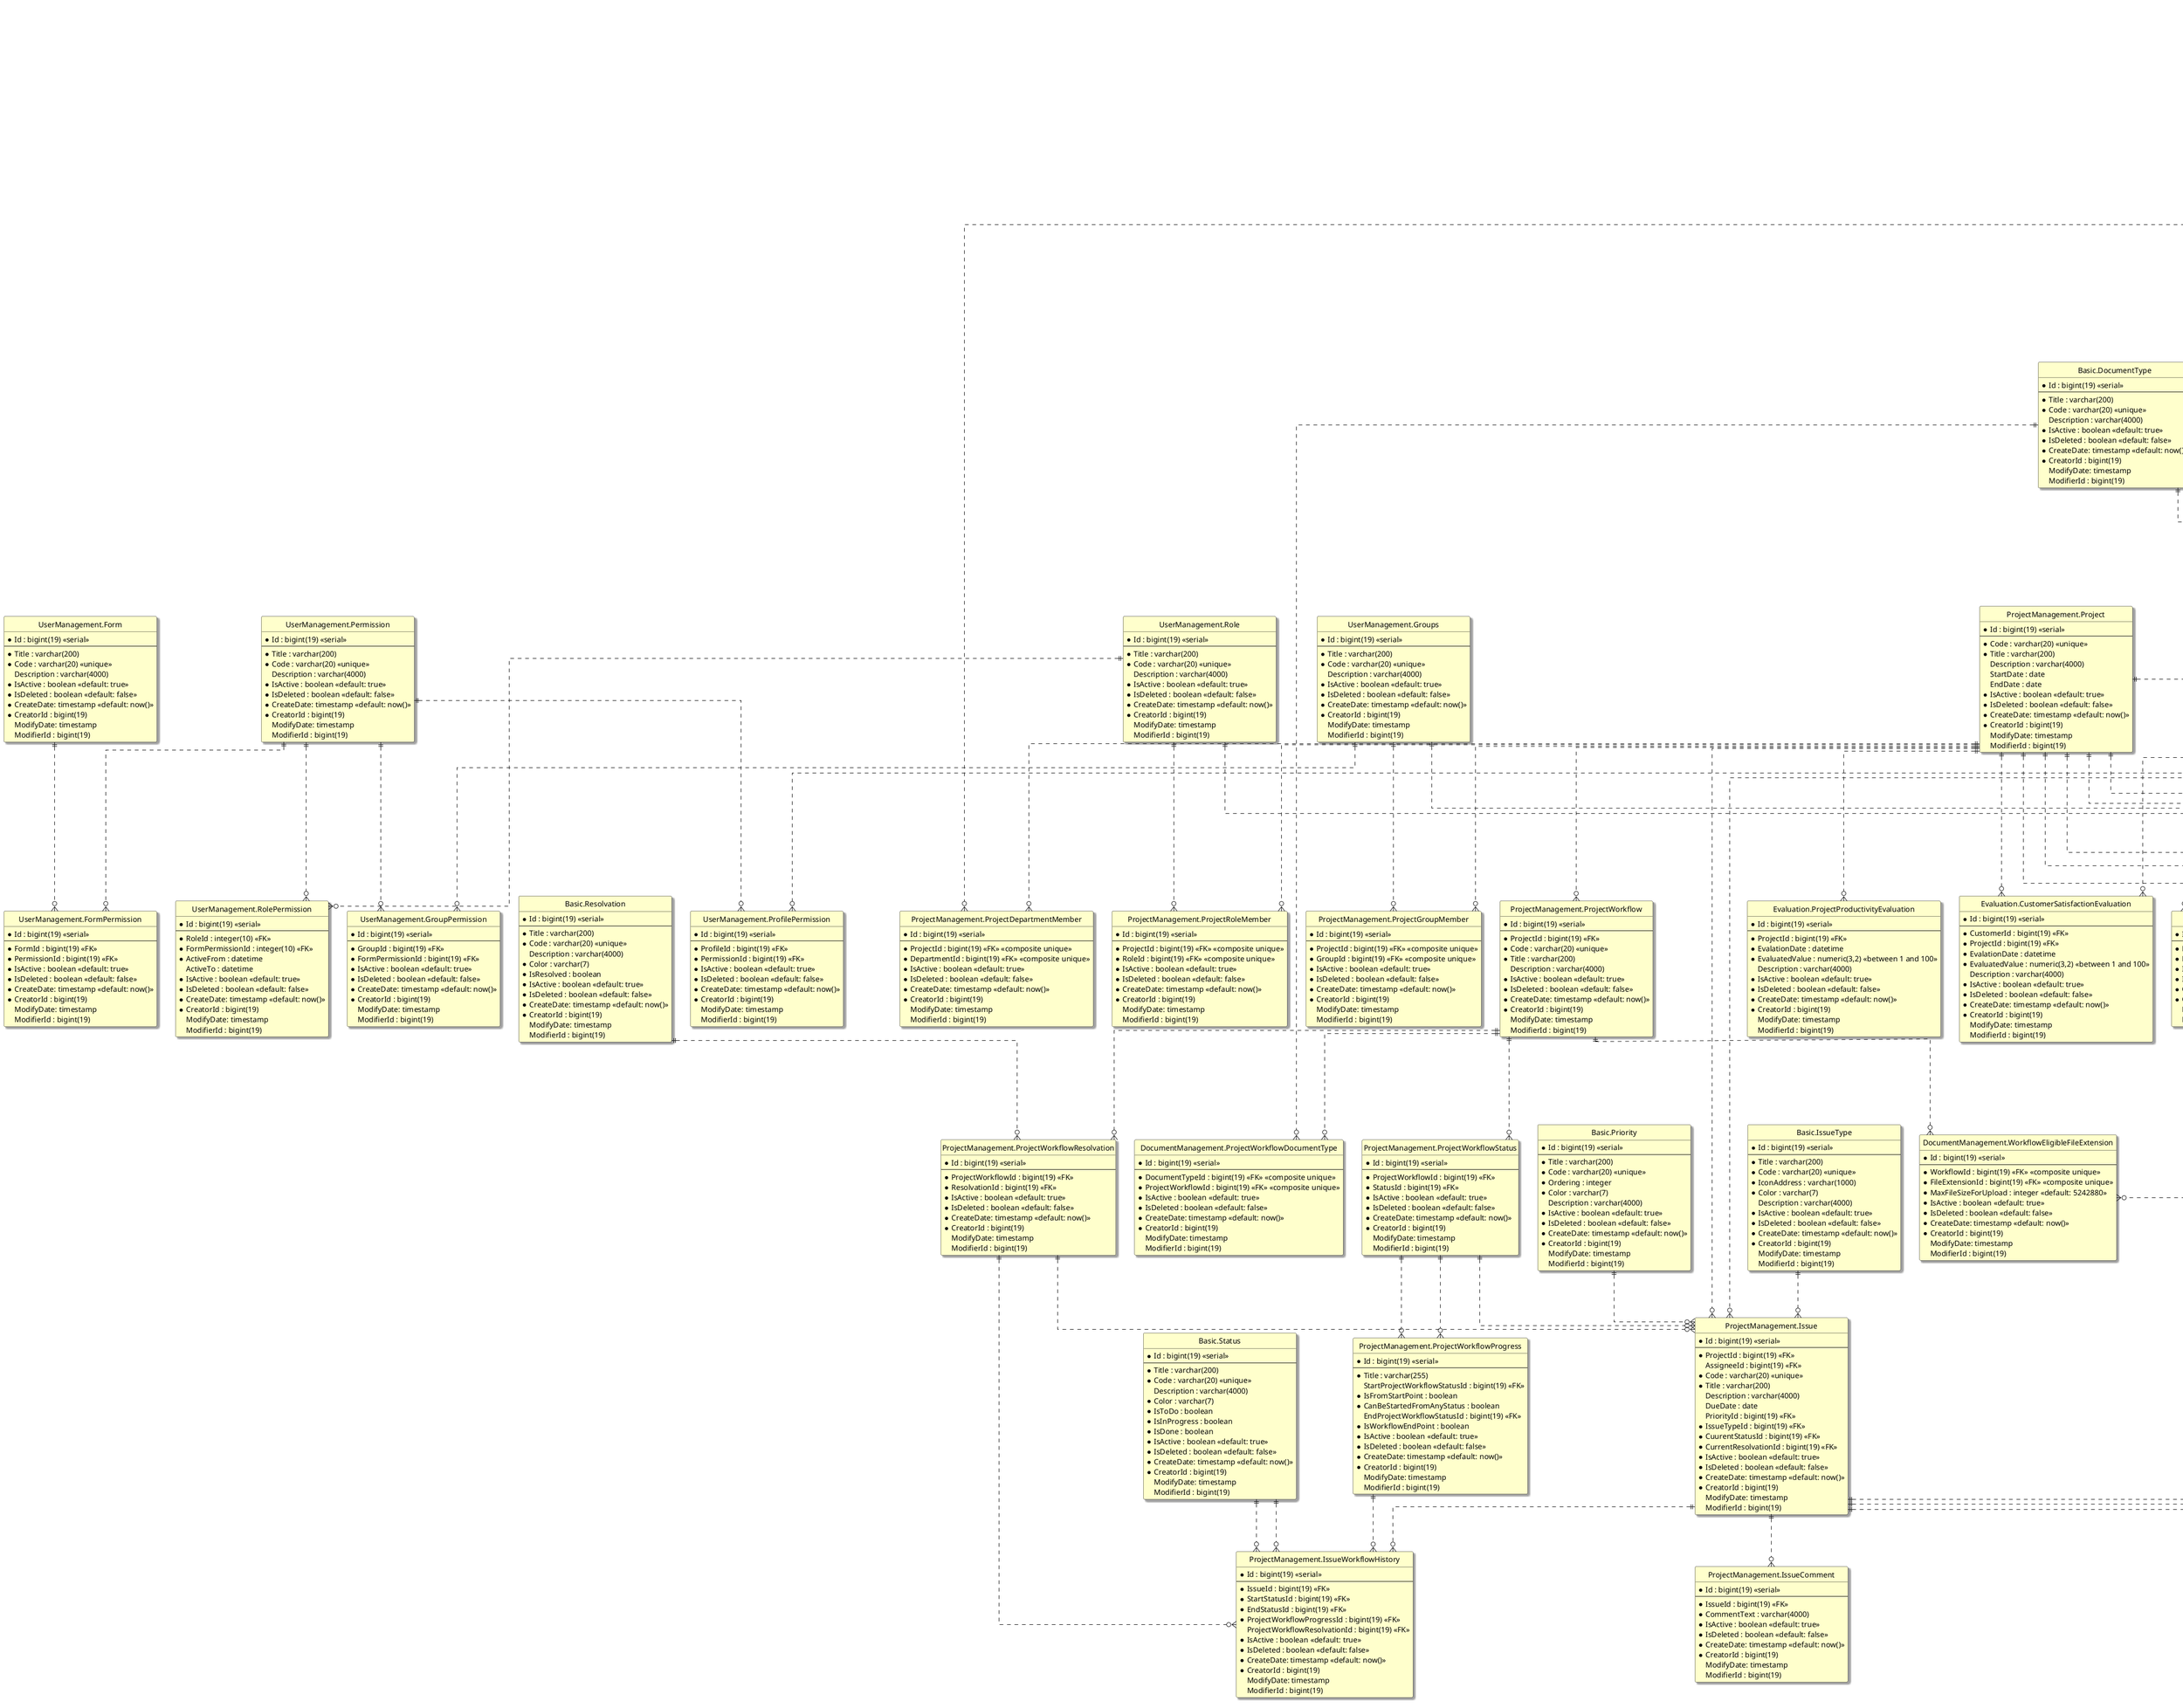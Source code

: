 @startuml
hide circle
skinparam classBackgroundColor #Business
skinparam linetype ortho
skinparam Shadowing True
skinparam TitleFontSize 72pt

title Horizon Research Project (HRP) \n Entity Relationship Diagram \n Version 25.6.5

entity "Basic.EducationLevel" as educationLevel {
  *Id : bigint(19) <<serial>>
  --
  *Title : varchar(200)
  *Code : varchar(20) <<unique>>
  Description : varchar(4000)
  *IsActive : boolean <<default: true>>
  *IsDeleted : boolean <<default: false>>
  *CreateDate: timestamp <<default: now()>>
  *CreatorId : bigint(19)
  ModifyDate: timestamp
  ModifierId : bigint(19)
}

entity "Basic.Priority" as priority {
  *Id : bigint(19) <<serial>>
  --
  *Title : varchar(200)
  *Code : varchar(20) <<unique>>
  *Ordering : integer
  *Color : varchar(7)
  Description : varchar(4000)
  *IsActive : boolean <<default: true>>
  *IsDeleted : boolean <<default: false>>
  *CreateDate: timestamp <<default: now()>>
  *CreatorId : bigint(19)
  ModifyDate: timestamp
  ModifierId : bigint(19)
}

entity "Basic.IssueType" as issueType {
  *Id : bigint(19) <<serial>>
  --
  *Title : varchar(200)
  *Code : varchar(20) <<unique>>
  *IconAddress : varchar(1000)
  *Color : varchar(7)
  Description : varchar(4000)
  *IsActive : boolean <<default: true>>
  *IsDeleted : boolean <<default: false>>
  *CreateDate: timestamp <<default: now()>>
  *CreatorId : bigint(19)
  ModifyDate: timestamp
  ModifierId : bigint(19)
}

entity "Basic.Status" as status {
  *Id : bigint(19) <<serial>>
  --
  *Title : varchar(200)
  *Code : varchar(20) <<unique>>
  Description : varchar(4000)
  *Color : varchar(7)
  *IsToDo : boolean
  *IsInProgress : boolean
  *IsDone : boolean
  *IsActive : boolean <<default: true>>
  *IsDeleted : boolean <<default: false>>
  *CreateDate: timestamp <<default: now()>>
  *CreatorId : bigint(19)
  ModifyDate: timestamp
  ModifierId : bigint(19)
}

entity "Basic.Resolvation" as resolvation {
  *Id : bigint(19) <<serial>>
  --
  *Title : varchar(200)
  *Code : varchar(20) <<unique>>
  Description : varchar(4000)
  *Color : varchar(7)
  *IsResolved : boolean
  *IsActive : boolean <<default: true>>
  *IsDeleted : boolean <<default: false>>
  *CreateDate: timestamp <<default: now()>>
  *CreatorId : bigint(19)
  ModifyDate: timestamp
  ModifierId : bigint(19)
}

entity "Basic.MeetingType" as meetingType {
  *Id : bigint(19) <<serial>>
  --
  *Title : varchar(200)
  *Code : varchar(20) <<unique>>
  Description : varchar(4000)
  *IsActive : boolean <<default: true>>
  *IsDeleted : boolean <<default: false>>
  *CreateDate: timestamp <<default: now()>>
  *CreatorId : bigint(19)
  ModifyDate: timestamp
  ModifierId : bigint(19)
}

entity "Basic.DocumentType" as documentType {
  *Id : bigint(19) <<serial>>
  --
  *Title : varchar(200)
  *Code : varchar(20) <<unique>>
  Description : varchar(4000)
  *IsActive : boolean <<default: true>>
  *IsDeleted : boolean <<default: false>>
  *CreateDate: timestamp <<default: now()>>
  *CreatorId : bigint(19)
  ModifyDate: timestamp
  ModifierId : bigint(19)
}

entity "Basic.FileExtension" as fileExtension {
  *Id : bigint(19) <<serial>>
  --
  *Title : varchar(200)
  *Code : varchar(20) <<unique>>
  Description : varchar(4000)
  *IsActive : boolean <<default: true>>
  *IsDeleted : boolean <<default: false>>
  *CreateDate: timestamp <<default: now()>>
  *CreatorId : bigint(19)
  ModifyDate: timestamp
  ModifierId : bigint(19)
}

entity "Basic.ContractType" as contractType {
  *Id : bigint(19) <<serial>>
  --
  *Title : varchar(200)
  *Code : varchar(20) <<unique>>
  Description : varchar(4000)
  *IsActive : boolean <<default: true>>
  *IsDeleted : boolean <<default: false>>
  *CreateDate: timestamp <<default: now()>>
  *CreatorId : bigint(19)
  ModifyDate: timestamp
  ModifierId : bigint(19)
}

entity "Basic.TimeUnit" as timeUnit {
  *Id : bigint(19) <<serial>>
  --
  *Title : varchar(200)
  *Code : varchar(20) <<unique>>
  BasedOnMillisecond : bigint(19)
  Description : varchar(4000)
  *IsActive : boolean <<default: true>>
  *IsDeleted : boolean <<default: false>>
  *CreateDate: timestamp <<default: now()>>
  *CreatorId : bigint(19)
  ModifyDate: timestamp
  ModifierId : bigint(19)
}

entity "Basic.Currency" as currency {
  *Id : bigint(19) <<serial>>
  --
  *Title : varchar(200)
  *Code : varchar(20) <<unique>>
  *Symbol : varchar(20) <<unique>>
  Description : varchar(4000)
  *IsActive : boolean <<default: true>>
  *IsDeleted : boolean <<default: false>>
  *CreateDate: timestamp <<default: now()>>
  *CreatorId : bigint(19)
  ModifyDate: timestamp
  ModifierId : bigint(19)
}

entity "UserManagement.Role" as role {
  *Id : bigint(19) <<serial>>
  --
  *Title : varchar(200)
  *Code : varchar(20) <<unique>>
  Description : varchar(4000)
  *IsActive : boolean <<default: true>>
  *IsDeleted : boolean <<default: false>>
  *CreateDate: timestamp <<default: now()>>
  *CreatorId : bigint(19)
  ModifyDate: timestamp
  ModifierId : bigint(19)
}

entity "UserManagement.Groups" as groups {
  *Id : bigint(19) <<serial>>
  --
  *Title : varchar(200)
  *Code : varchar(20) <<unique>>
  Description : varchar(4000)
  *IsActive : boolean <<default: true>>
  *IsDeleted : boolean <<default: false>>
  *CreateDate: timestamp <<default: now()>>
  *CreatorId : bigint(19)
  ModifyDate: timestamp
  ModifierId : bigint(19)
}

entity "UserManagement.Permission" as permission {
  *Id : bigint(19) <<serial>>
  --
  *Title : varchar(200)
  *Code : varchar(20) <<unique>>
  Description : varchar(4000)
  *IsActive : boolean <<default: true>>
  *IsDeleted : boolean <<default: false>>
  *CreateDate: timestamp <<default: now()>>
  *CreatorId : bigint(19)
  ModifyDate: timestamp
  ModifierId : bigint(19)
}

entity "UserManagement.Form" as form {
  *Id : bigint(19) <<serial>>
  --
  *Title : varchar(200)
  *Code : varchar(20) <<unique>>
  Description : varchar(4000)
  *IsActive : boolean <<default: true>>
  *IsDeleted : boolean <<default: false>>
  *CreateDate: timestamp <<default: now()>>
  *CreatorId : bigint(19)
  ModifyDate: timestamp
  ModifierId : bigint(19)
}

entity "UserManagement.FormPermission" as formPermission {
  *Id : bigint(19) <<serial>>
  --
  *FormId : bigint(19) <<FK>>
  *PermissionId : bigint(19) <<FK>>
  *IsActive : boolean <<default: true>>
  *IsDeleted : boolean <<default: false>>
  *CreateDate: timestamp <<default: now()>>
  *CreatorId : bigint(19)
  ModifyDate: timestamp
  ModifierId : bigint(19)
}

entity "UserManagement.RolePermission" as rolePermission {
  *Id : bigint(19) <<serial>>
  --
  *RoleId : integer(10) <<FK>>
  *FormPermissionId : integer(10) <<FK>>
  *ActiveFrom : datetime
  ActiveTo : datetime
  *IsActive : boolean <<default: true>>
  *IsDeleted : boolean <<default: false>>
  *CreateDate: timestamp <<default: now()>>
  *CreatorId : bigint(19)
  ModifyDate: timestamp
  ModifierId : bigint(19)
}

entity "UserManagement.GroupPermission" as groupPermission {
  *Id : bigint(19) <<serial>>
  --
  *GroupId : bigint(19) <<FK>>
  *FormPermissionId : bigint(19) <<FK>>
  *IsActive : boolean <<default: true>>
  *IsDeleted : boolean <<default: false>>
  *CreateDate: timestamp <<default: now()>>
  *CreatorId : bigint(19)
  ModifyDate: timestamp
  ModifierId : bigint(19)
}

entity "UserManagement.ProfilePermission" as profilePermission {
  *Id : bigint(19) <<serial>>
  --
  *ProfileId : bigint(19) <<FK>>
  *PermissionId : bigint(19) <<FK>>
  *IsActive : boolean <<default: true>>
  *IsDeleted : boolean <<default: false>>
  *CreateDate: timestamp <<default: now()>>
  *CreatorId : bigint(19)
  ModifyDate: timestamp
  ModifierId : bigint(19)
}

entity "UserManagement.Profile" as profile {
  *Id : bigint(19) <<serial>>
  --
  *FirstName : varchar(200)
  *LastName : varchar(200)
  *Gender : enum <<male, female>>
  *StaffNumber : varchar(20) <<unique>>
  *ActiveFrom : timestamp
  ActiveTo : timestamp
  PositionId : bigint(19) <<FK>>
  Avatar : text
  Birthday : date
  PhoneNumber : varchar(20)
  MobileNumber : varchar(20)
  EmailAddress : varchar(200)
  Address : varchar(1000)
  PostalCode : varchar(20)
  LastLogInDate : timestamp
  LogInCount : integer(10) <<default: 0>>
  WrongLogInCount : integer(10) <<default: 0>>
  *Username : varchar(200) <<unique>>
  *Pass : varchar(255)
  PassSalt : varchar(50)
  *IsActive : boolean <<default: true>>
  *IsDeleted : boolean <<default: false>>
  *CreateDate: timestamp <<default: now()>>
  *CreatorId : bigint(19)
  ModifyDate: timestamp
  ModifierId : bigint(19)
}

entity "UserManagement.ProfileRole" as profileRole {
  *Id : bigint(19) <<serial>>
  --
  *ProfileId : bigint(19) <<FK>>
  *RoleId : bigint(19) <<FK>>
  *IsActive : boolean <<default: true>>
  *IsDeleted : boolean <<default: false>>
  *CreateDate: timestamp <<default: now()>>
  *CreatorId : bigint(19)
  ModifyDate: timestamp
  ModifierId : bigint(19)
}

entity "UserManagement.ProfileGroup" as profileGroup {
  *Id : bigint(19) <<serial>>
  --
  *ProfileId : bigint(19) <<FK>>
  *GroupId : bigint(19) <<FK>>
  *IsActive : boolean <<default: true>>
  *IsDeleted : boolean <<default: false>>
  *CreateDate: timestamp <<default: now()>>
  *CreatorId : bigint(19)
  ModifyDate: timestamp
  ModifierId : bigint(19)
}

entity "HumanResource.Department" as department {
  *Id : integer(10) <<serial>>
  --
  *Title : varchar(50)
  *Code : varchar(20) <<unique>>
  ParentId : integer(20) <<FK>>
  Description : varchar(4000)
  *IsActive : boolean <<default: true>>
  *IsDeleted : boolean <<default: false>>
  *CreateDate: timestamp <<default: now()>>
  *CreatorId : bigint(19)
  ModifyDate: timestamp
  ModifierId : bigint(19)
}

entity "HumanResource.Position" as position {
  *Id : integer(10) <<serial>>
  --
  *Title : varchar(50)
  *Code : varchar(20) <<unique>>
  *DepartmentId : bigint(19) <<FK>>
  ParentId : bigint(19) <<FK>>
  Description : varchar(4000)
  *IsActive : boolean <<default: true>>
  *IsDeleted : boolean <<default: false>>
  *CreateDate: timestamp <<default: now()>>
  *CreatorId : bigint(19)
  ModifyDate: timestamp
  ModifierId : bigint(19)
}

entity "HumanResource.ProfileEducation" as profileEducation {
  *Id : bigint(19) <<serial>>
  --
  *ProfileId : bigint(19) <<FK>>
  *EducatioLevelId : bigint(19) <<FK>>
  DocumentId : bigint(19) <<FK>>
  *Title : varchar(255)
  CollegeName : varchar(255)
  StartDate : date
  EndDate : date
  Description : varchar(4000)
  *IsActive : boolean <<default: true>>
  *IsDeleted : boolean <<default: false>>
  *CreateDate: timestamp <<default: now()>>
  *CreatorId : bigint(19)
  ModifyDate: timestamp
  ModifierId : bigint(19)
}

entity "HumanResource.ProfileJobExperience" as profileJobExperience {
  *Id : bigint(19) <<serial>>
  --
  *ProfileId : bigint(19) <<FK>>
  *JobTitle : varchar(200)
  *CompanyName : varchar(200)
  StartDate : date
  EndDate : date
  Description : varchar(4000)
  *IsActive : boolean <<default: true>>
  *IsDeleted : boolean <<default: false>>
  *CreateDate: timestamp <<default: now()>>
  *CreatorId : bigint(19)
  ModifyDate: timestamp
  ModifierId : bigint(19)
}

entity "HumanResource.ProfileCertificate" as profileCertificate {
  *Id : bigint(19) <<serial>>
  --
  *ProfileId : bigint(19) <<FK>>
  *Title : varchar(200)
  *InstituteName : varchar(200)
  StartDate : date
  EndDate : date
  HasCertificate : boolean
  Description : varchar(4000)
  *IsActive : boolean <<default: true>>
  *IsDeleted : boolean <<default: false>>
  *CreateDate: timestamp <<default: now()>>
  *CreatorId : bigint(19)
  ModifyDate: timestamp
  ModifierId : bigint(19)
}

entity "HumanResource.WorkingTimeTable" as workingTimeTable { 
  *Id : bigint(19) <<serial>>
  --
  *WorkingDay : enum <<Monday, Tuesday, Wednesday, Thursday, Friday, Saturday, Sunday>>
  *StartTime : time
  *EndTime : time
  FloatingStartTime : time
  Description : varchar(4000)
  *IsActive : boolean <<default: true>>
  *IsDeleted : boolean <<default: false>>
  *CreateDate: timestamp <<default: now()>>
  *CreatorId : bigint(19)
  ModifyDate: timestamp
  ModifierId : bigint(19)
}

entity "HumanResource.Holidaies" as holidaies {
  *Id : bigint(19) <<serial>>
  --
  HolidayDate : date <<unique>> 
  Description : varchar(4000)
  *IsActive : boolean <<default: true>>
  *IsDeleted : boolean <<default: false>>
  *CreateDate: timestamp <<default: now()>>
  *CreatorId : bigint(19)
  ModifyDate: timestamp
  ModifierId : bigint(19)
}

entity "HumanResource.Attendance" as attendance {
  *Id : bigint(19) <<serial>>
  --
  *ProfileId : bigint(19) <<FK>>
  *WorkingDate : date
  *EnteranceType : enum <<enter, exit>>
  *EnternaceTime : time
  *IsActive : boolean <<default: true>>
  *IsDeleted : boolean <<default: false>>
  *CreateDate: timestamp <<default: now()>>
  *CreatorId : bigint(19)
  ModifyDate: timestamp
  ModifierId : bigint(19)
}

entity "HumanResource.Leave" as leave {
  *Id : bigint(19) <<serial>>
  --
  *ProfileId : bigint(19) <<FK>>
  LeaveType : enum <<fulltime, parttime>>
  *LeavingStartDate : date
  LeavingEndDate : date
  *LeavingStartTime : time
  *LeavingEndTime : time
  Description : varchar(4000)
  *IsActive : boolean <<default: true>>
  *IsDeleted : boolean <<default: false>>
  *CreateDate: timestamp <<default: now()>>
  *CreatorId : bigint(19)
  ModifyDate: timestamp
  ModifierId : bigint(19)
}

entity "HumanResource.WorkMission" as workMission {
  *Id : bigint(19) <<serial>>
  --
  *ProfileId : bigint(19) <<FK>>
  *MissionStartDate : date
  MissionEndDate : date
  *MissionStartTime : time
  *MissionEndTime : time
  MissionLocation : varchar(255)
  Description : varchar(4000)
  *IsActive : boolean <<default: true>>
  *IsDeleted : boolean <<default: false>>
  *CreateDate: timestamp <<default: now()>>
  *CreatorId : bigint(19)
  ModifyDate: timestamp
  ModifierId : bigint(19)
}

entity "DocumentManagement.Document" as document {
  *Id : bigint(19) <<serial>>
  --
  *TableName : varchar(255)
  *TableId : bigint(19)
  *DocumentTypeId : bigint(19) <<FK>>
  *FileExtensionId : bigint(19) <<FK>>
  *FileAddress: varchar(4000)
  *IsActive : boolean <<default: true>>
  *IsDeleted : boolean <<default: false>>
  *CreateDate: timestamp <<default: now()>>
  *CreatorId : bigint(19)
  ModifyDate: timestamp
  ModifierId : bigint(19)
}

entity "DocumentManagement.ProjectWorkflowDocumentType" as projectWorkflowDocumentType {
  *Id : bigint(19) <<serial>>
  --
  *DocumentTypeId : bigint(19) <<FK>> <<composite unique>>
  *ProjectWorkflowId : bigint(19) <<FK>> <<composite unique>>
  *IsActive : boolean <<default: true>>
  *IsDeleted : boolean <<default: false>>
  *CreateDate: timestamp <<default: now()>>
  *CreatorId : bigint(19)
  ModifyDate: timestamp
  ModifierId : bigint(19)
}

entity "ProjectManagement.Project" as project {
  *Id : bigint(19) <<serial>>
  --
  *Code : varchar(20) <<unique>>
  *Title : varchar(200)
  Description : varchar(4000)
  StartDate : date
  EndDate : date
  *IsActive : boolean <<default: true>>
  *IsDeleted : boolean <<default: false>>
  *CreateDate: timestamp <<default: now()>>
  *CreatorId : bigint(19)
  ModifyDate: timestamp
  ModifierId : bigint(19)
}

entity "ProjectManagement.ProjectProfileMember" as projectProfileMember {
  *Id : bigint(19) <<serial>>
  --
  *ProjectId : bigint(19) <<FK>> <<composite unique>>
  *ProfileId : bigint(19) <<FK>> <<composite unique>>
  *IsProjectManager : boolean
  *IsActive : boolean <<default: true>>
  *IsDeleted : boolean <<default: false>>
  *CreateDate: timestamp <<default: now()>>
  *CreatorId : bigint(19)
  ModifyDate: timestamp
  ModifierId : bigint(19)
}

entity "ProjectManagement.ProjectGroupMember" as projectGroupMember {
  *Id : bigint(19) <<serial>>
  --
  *ProjectId : bigint(19) <<FK>> <<composite unique>>
  *GroupId : bigint(19) <<FK>> <<composite unique>>
  *IsActive : boolean <<default: true>>
  *IsDeleted : boolean <<default: false>>
  *CreateDate: timestamp <<default: now()>>
  *CreatorId : bigint(19)
  ModifyDate: timestamp
  ModifierId : bigint(19)
}

entity "ProjectManagement.ProjectRoleMember" as projectRoleMember {
  *Id : bigint(19) <<serial>>
  --
  *ProjectId : bigint(19) <<FK>> <<composite unique>>
  *RoleId : bigint(19) <<FK>> <<composite unique>>
  *IsActive : boolean <<default: true>>
  *IsDeleted : boolean <<default: false>>
  *CreateDate: timestamp <<default: now()>>
  *CreatorId : bigint(19)
  ModifyDate: timestamp
  ModifierId : bigint(19)
}

entity "ProjectManagement.ProjectDepartmentMember" as projectDepartmentMember {
  *Id : bigint(19) <<serial>>
  --
  *ProjectId : bigint(19) <<FK>> <<composite unique>>
  *DepartmentId : bigint(19) <<FK>> <<composite unique>>
  *IsActive : boolean <<default: true>>
  *IsDeleted : boolean <<default: false>>
  *CreateDate: timestamp <<default: now()>>
  *CreatorId : bigint(19)
  ModifyDate: timestamp
  ModifierId : bigint(19)
}

entity "ProjectManagement.ProjectWorkflow" as projectWorkflow {
  *Id : bigint(19) <<serial>>
  --
  *ProjectId : bigint(19) <<FK>>
  *Code : varchar(20) <<unique>>
  *Title : varchar(200)
  Description : varchar(4000)
  *IsActive : boolean <<default: true>>
  *IsDeleted : boolean <<default: false>>
  *CreateDate: timestamp <<default: now()>>
  *CreatorId : bigint(19)
  ModifyDate: timestamp
  ModifierId : bigint(19)
}

entity "ProjectManagement.ProjectWorkflowStatus" as projectWorkflowStatus {
  *Id : bigint(19) <<serial>>
  --
  *ProjectWorkflowId : bigint(19) <<FK>>
  *StatusId : bigint(19) <<FK>>
  *IsActive : boolean <<default: true>>
  *IsDeleted : boolean <<default: false>>
  *CreateDate: timestamp <<default: now()>>
  *CreatorId : bigint(19)
  ModifyDate: timestamp
  ModifierId : bigint(19)
}

entity "ProjectManagement.ProjectWorkflowResolvation" as projectWorkflowResolvation {
  *Id : bigint(19) <<serial>>
  --
  *ProjectWorkflowId : bigint(19) <<FK>>
  *ResolvationId : bigint(19) <<FK>>
  *IsActive : boolean <<default: true>>
  *IsDeleted : boolean <<default: false>>
  *CreateDate: timestamp <<default: now()>>
  *CreatorId : bigint(19)
  ModifyDate: timestamp
  ModifierId : bigint(19)
}

entity "ProjectManagement.ProjectWorkflowProgress" as projectWorkflowProgress {
  *Id : bigint(19) <<serial>>
  --
  *Title : varchar(255)
  StartProjectWorkflowStatusId : bigint(19) <<FK>>
  *IsFromStartPoint : boolean
  *CanBeStartedFromAnyStatus : boolean
  EndProjectWorkflowStatusId : bigint(19) <<FK>>
  *IsWorkflowEndPoint : boolean
  *IsActive : boolean <<default: true>>
  *IsDeleted : boolean <<default: false>>
  *CreateDate: timestamp <<default: now()>>
  *CreatorId : bigint(19)
  ModifyDate: timestamp
  ModifierId : bigint(19)
}

entity "ProjectManagement.Issue" as issue {
  *Id : bigint(19) <<serial>>
  --
  *ProjectId : bigint(19) <<FK>>
  AssigneeId : bigint(19) <<FK>>
  *Code : varchar(20) <<unique>>
  *Title : varchar(200)
  Description : varchar(4000)
  DueDate : date
  PriorityId : bigint(19) <<FK>>
  *IssueTypeId : bigint(19) <<FK>>
  *CuurentStatusId : bigint(19) <<FK>>
  *CurrentResolvationId : bigint(19) <<FK>>
  *IsActive : boolean <<default: true>>
  *IsDeleted : boolean <<default: false>>
  *CreateDate: timestamp <<default: now()>>
  *CreatorId : bigint(19)
  ModifyDate: timestamp
  ModifierId : bigint(19)
}

entity "ProjectManagement.IssueComment" as issueComment {
  *Id : bigint(19) <<serial>>
  --
  *IssueId : bigint(19) <<FK>>
  *CommentText : varchar(4000)
  *IsActive : boolean <<default: true>>
  *IsDeleted : boolean <<default: false>>
  *CreateDate: timestamp <<default: now()>>
  *CreatorId : bigint(19)
  ModifyDate: timestamp
  ModifierId : bigint(19)
}

entity "ProjectManagement.IssueAttachment" as issueAttachment {
  *Id : bigint(19) <<serial>>
  --
  *IssueId : bigint(19) <<FK>> <<composite unique>>
  *DocumentId : bigint(19) <<FK>> <<composite unique>>
  *IsActive : boolean <<default: true>>
  *IsDeleted : boolean <<default: false>>
  *CreateDate: timestamp <<default: now()>>
  *CreatorId : bigint(19)
  ModifyDate: timestamp
  ModifierId : bigint(19)
}

entity "ProjectManagement.ProjectRelease" as release {
  *Id : bigint(19) <<serial>>
  --
  *ProjectId : bigint(19) <<FK>>
  *VersionNumber : varchar(20) <<unique>>
  ReleaseDate : date
  Description : varchar(4000)
  *IsActive : boolean <<default: true>>
  *IsDeleted : boolean <<default: false>>
  *CreateDate: timestamp <<default: now()>>
  *CreatorId : bigint(19)
  ModifyDate: timestamp
  ModifierId : bigint(19)
}

entity "ProjectManagement.ProjectReleaseIssue" as releaseIssue {
  *Id : bigint(19) <<serial>>
  --
  *ProjectReleaseId : bigint(19) <<FK>> <<composite unique>>
  *IssueId : bigint(19) <<FK>> <<composite unique>>
  IsFinalized : boolean
  *IsActive : boolean <<default: true>>
  *IsDeleted : boolean <<default: false>>
  *CreateDate: timestamp <<default: now()>>
  *CreatorId : bigint(19)
  ModifyDate: timestamp
  ModifierId : bigint(19)
}

entity "ProjectManagement.WorkLog" as workLog {
  *Id : bigint(19) <<serial>>
  --
  *IssueId : bigint(19) <<FK>>
  *LogDate : date
  *StartWorkTime : time
  *WorkingDuration : float 
  *TimeUnitId : bigint(19) <<FK>>
  Description : varchar(4000)
  *IsActive : boolean <<default: true>>
  *IsDeleted : boolean <<default: false>>
  *CreateDate: timestamp <<default: now()>>
  *CreatorId : bigint(19)
  ModifyDate: timestamp
  ModifierId : bigint(19)
}

entity "DocumentManagement.WorkflowEligibleFileExtension" as workflowEligibleFileExtension {
  *Id : bigint(19) <<serial>>
  --
  *WorkflowId : bigint(19) <<FK>> <<composite unique>>
  *FileExtensionId : bigint(19) <<FK>> <<composite unique>>
  *MaxFileSizeForUpload : integer <<default: 5242880>>
  *IsActive : boolean <<default: true>>
  *IsDeleted : boolean <<default: false>>
  *CreateDate: timestamp <<default: now()>>
  *CreatorId : bigint(19)
  ModifyDate: timestamp
  ModifierId : bigint(19)
}

entity "ProjectManagement.IssueWorkflowHistory" as issueWorkflowHistory {
  *Id : bigint(19) <<serial>>
  --
  *IssueId : bigint(19) <<FK>>
  *StartStatusId : bigint(19) <<FK>>
  *EndStatusId : bigint(19) <<FK>>
  *ProjectWorkflowProgressId : bigint(19) <<FK>>
  ProjectWorkflowResolvationId : bigint(19) <<FK>>
  *IsActive : boolean <<default: true>>
  *IsDeleted : boolean <<default: false>>
  *CreateDate: timestamp <<default: now()>>
  *CreatorId : bigint(19)
  ModifyDate: timestamp
  ModifierId : bigint(19)
}

entity "ProjectManagement.ProjectMeeting" as projectMeeting {
  *Id : bigint(19) <<serial>>
  --
  *ProjectId : bigint(19) <<FK>>
  *MeetingTypeId : bigint(19) <<FK>>
  *MeetingDate : date
  *Title : varchar(255)
  *Location : varchar(255)
  MinutesDocumentId : bigint(19) <<FK>>
  Description : varchar(4000)
  ScheduleStartTime : time
  ScheduleEndTime : time
  ActualStartTime : time
  ActualEndTime : time
  *IsCanncelled : boolean <<default: false>>
  *IsActive : boolean <<default: true>>
  *IsDeleted : boolean <<default: false>>
  *CreateDate: timestamp <<default: now()>>
  *CreatorId : bigint(19)
  ModifyDate: timestamp
  ModifierId : bigint(19)
}

entity "ProjectManagement.MeetingInvitees" as meetingInvitees {
  *Id : bigint(19) <<serial>>
  --
  *ProjectMeetingId : bigint(19) <<FK>>
  *IsFromInsideCompnay : boolean
  ProfileId : bigint(19) <<FK>>
  InviteeFullName : varchar(255)
	InviteeCompanyName : varchar(255)
  IsAttanded : boolean
  *IsActive : boolean <<default: true>>
  *IsDeleted : boolean <<default: false>>
  *CreateDate: timestamp <<default: now()>>
  *CreatorId : bigint(19)
  ModifyDate: timestamp
  ModifierId : bigint(19)
}

entity "ProjectManagement.MeetingMinutes" as meetingMinutes {
  *Id : bigint(19) <<serial>>
  --
  *ProjectMeetingId : bigint(19) <<FK>>
  *Resolution : varchar(4000)
  ResponsibleDepartmentId : bigint(19) <<FK>>
  IssueId : bigint(19) <<FK>>
  DueDate : datetime
  *IsActive : boolean <<default: true>>
  *IsDeleted : boolean <<default: false>>
  *CreateDate: timestamp <<default: now()>>
  *CreatorId : bigint(19)
  ModifyDate: timestamp
  ModifierId : bigint(19)
}

entity "Finance.StaffContract" as staffContract {
  *Id : bigint(19) <<serial>>
  --
  *ProfileId : bigint(19) <<FK>>
  *ContractTypeId : bigint(19) <<FK>>
  *StartDate : date
  *EndDate : date
  *Title : varchar(200)
  Description : varchar(4000)
  AutoRenewal : boolean
  *IsActive : boolean <<default: true>>
  *IsDeleted : boolean <<default: false>>
  *CreateDate: timestamp <<default: now()>>
  *CreatorId : bigint(19)
  ModifyDate: timestamp
  ModifierId : bigint(19)
}

entity "Finance.ContractSalaryItem" as contractSalaryItem {
  *Id : bigint(19) <<serial>>
  --
  *StaffContractId : bigint(19) <<FK>>
  *Title : varchar(200)
  *Amount : numeric(22,2)
  *CurrencyId : bigint(19) <<FK>>
  Description : varchar(4000)
  *CalculationTimeUnitId : bigint(19) <<FK>>
  *IsActive : boolean <<default: true>>
  *IsDeleted : boolean <<default: false>>
  *CreateDate: timestamp <<default: now()>>
  *CreatorId : bigint(19)
  ModifyDate: timestamp
  ModifierId : bigint(19)
}

entity "Finance.ContractDeductionItem" as contractDeductionItem {
  *Id : bigint(19) <<serial>>
  --
  *StaffContractId : bigint(19) <<FK>>
  *Title : varchar(200)
  *CalculationType : enum <<percentage, fixedAmount>>
  DeductionPercentage : numeric(3,2) <<from 0 until 100>>
  FixedAmount : numeric(22,2)
  FixedAmountCurrencyId : bigint(19) <<FK>>
  Description : varchar(4000)
  *CalculationTimeUnitId : bigint(19) <<FK>>
  *IsActive : boolean <<default: true>>
  *IsDeleted : boolean <<default: false>>
  *CreateDate: timestamp <<default: now()>>
  *CreatorId : bigint(19)
  ModifyDate: timestamp
  ModifierId : bigint(19)
}

entity "Finance.Supplier" as supplier {
  *Id : bigint(19) <<serial>>
  --
  *Title : varchar(255)
  Description : varchar(4000)
  Address : varchar(4000)
  PhoneNumber : varchar(20)
  MobileNumber : varchar(20)
  Email : varchar(100)
  PostalCode : varchar(20)
  *IsActive : boolean <<default: true>>
  *IsDeleted : boolean <<default: false>>
  *CreateDate: timestamp <<default: now()>>
  *CreatorId : bigint(19)
  ModifyDate: timestamp
  ModifierId : bigint(19)
}

entity "Finance.CostReceipt" as costReceipt {
  *Id : bigint(19) <<serial>>
  --
  *SupplierId : bigint(19) <<FK>>
  *DocumentId : bigint(19) <<FK>>
  *ReceiptDate : date
  *TotalAmount : numeric(22,2)
  *CurrencyId : bigint(19) <<FK>>
  Description : varchar(4000)
  *IsActive : boolean <<default: true>>
  *IsDeleted : boolean <<default: false>>
  *CreateDate: timestamp <<default: now()>>
  *CreatorId : bigint(19)
  ModifyDate: timestamp
  ModifierId : bigint(19)
}

entity "Finance.CostReceiptItem" as costReceiptItem {
  *Id : bigint(19) <<serial>>
  --
  *CostReceiptId : bigint(19) <<FK>>
  *ItemTitle : varchar(255)
  *UnitAmount : numeric(22,2)
  *CurrencyId : bigint(19) <<FK>>
  *Quantity : float
  Description : varchar(4000)
  *IsActive : boolean <<default: true>>
  *IsDeleted : boolean <<default: false>>
  *CreateDate: timestamp <<default: now()>>
  *CreatorId : bigint(19)
  ModifyDate: timestamp
  ModifierId : bigint(19)
}

entity "Finance.ProjectDirectCostItem" as projectDirectCostItem {
  *Id : bigint(19) <<serial>>
  --
  *ProjectId : bigint(19) <<FK>>
  *CostReceiptItemId : bigint(19) <<FK>>
  Description : varchar(4000)
  *IsActive : boolean <<default: true>>
  *IsDeleted : boolean <<default: false>>
  *CreateDate: timestamp <<default: now()>>
  *CreatorId : bigint(19)
  ModifyDate: timestamp
  ModifierId : bigint(19)
}

entity "Finance.CostPaymentReceipt" as costPaymentReceipt {
  *Id : bigint(19) <<serial>>
  --
  *CostReceiptId : bigint(19) <<FK>>
  *DocumentId : bigint(19) <<FK>>
  *Amount : numeric(22,2)
  *CurrencyId : bigint(19) <<FK>>
  *PaymentDate : date
  Description : varchar(4000)
  *IsActive : boolean <<default: true>>
  *IsDeleted : boolean <<default: false>>
  *CreateDate: timestamp <<default: now()>>
  *CreatorId : bigint(19)
  ModifyDate: timestamp
  ModifierId : bigint(19)
}

entity "Finance.SalaryPaymentReceipt" as salaryPaymentReceipt {
  *Id : bigint(19) <<serial>>
  --
  *StaffContractId : bigint(19) <<FK>>
  *DocumentId : bigint(19) <<FK>>
  *Amount : numeric(22,2)
  *CurrencyId : bigint(19) <<FK>>
  *PaymentDate : date
  Description : varchar(4000)
  *IsActive : boolean <<default: true>>
  *IsDeleted : boolean <<default: false>>
  *CreateDate: timestamp <<default: now()>>
  *CreatorId : bigint(19)
  ModifyDate: timestamp
  ModifierId : bigint(19)
}

entity "Finance.StaffAdditionalPaymentReceipt" as staffAdditionalPaymentReceipt {
  *Id : bigint(19) <<serial>>
  --
  *ProfileId : bigint(19) <<FK>>
  *DocumentId : bigint(19) <<FK>>
  *Amount : numeric(22,2)
  *CurrencyId : bigint(19) <<FK>>
  *PaymentDate : date
  Description : varchar(4000)
  *IsActive : boolean <<default: true>>
  *IsDeleted : boolean <<default: false>>
  *CreateDate: timestamp <<default: now()>>
  *CreatorId : bigint(19)
  ModifyDate: timestamp
  ModifierId : bigint(19)
}

entity "Finance.Customer" as customer {
  *Id : bigint(19) <<serial>>
  --
  *Title : varchar(255)
  Description : varchar(4000)
  Address : varchar(4000)
  PhoneNumber : varchar(20)
  MobileNumber : varchar(20)
  Email : varchar(100)
  PostalCode : varchar(20)
  *IsActive : boolean <<default: true>>
  *IsDeleted : boolean <<default: false>>
  *CreateDate: timestamp <<default: now()>>
  *CreatorId : bigint(19)
  ModifyDate: timestamp
  ModifierId : bigint(19)
}

entity "Finance.Contract" as contract {
  *Id : bigint(19) <<serial>>
  --
  *CustomerId : bigint(19) <<FK>>
  *ProjectId : bigint(19) <<FK>>
  StartDate : date
  ScheduledEndDate : date
  RealEndDate : date
  IsDevelopmentContract : boolean
  IsSupportContract : boolean
  *TotalAmount : numeric(22,2)
  *CurrencyId : bigint(19) <<FK>>
  Description : varchar(4000)
  *IsActive : boolean <<default: true>>
  *IsDeleted : boolean <<default: false>>
  *CreateDate: timestamp <<default: now()>>
  *CreatorId : bigint(19)
  ModifyDate: timestamp
  ModifierId : bigint(19)
}

entity "Finance.ContractPaymentSchedule" as contractPaymentSchedule {
  *Id : bigint(19) <<serial>>
  --
  *ContractId : bigint(19) <<FK>>
  *PaymentTitle : varchar(255)
  ProjectReleaseId : bigint(19) <<FK>>
  ScheduledPaymentDate : date
  *Amount : numeric(22,2)
  *CurrencyId : bigint(19) <<FK>>
  Description : varchar(4000)
  *IsActive : boolean <<default: true>>
  *IsDeleted : boolean <<default: false>>
  *CreateDate: timestamp <<default: now()>>
  *CreatorId : bigint(19)
  ModifyDate: timestamp
  ModifierId : bigint(19)
}

entity "Finance.ContractPaymentReceipt" as contractPaymentReceipt {
  *Id : bigint(19) <<serial>>
  --
  *ContractPaymentScheduleId : bigint(19) <<FK>>
  PaymentDate : date
  ReceiptDocumentId : bigint(19) <<FK>>
  *Amount : numeric(22,2)
  *CurrencyId : bigint(19) <<FK>>
  Description : varchar(4000)
  *IsActive : boolean <<default: true>>
  *IsDeleted : boolean <<default: false>>
  *CreateDate: timestamp <<default: now()>>
  *CreatorId : bigint(19)
  ModifyDate: timestamp
  ModifierId : bigint(19)
}

entity "Evaluation.Questionnaire" as questionnaire {
  *Id : bigint(19) <<serial>>
  --
  *Title : varchar(200)
  *TotalScore : integer
  *AcceptableScore : integer
  *WarningScore : integer
  *DisasterScore : integer
  Description : varchar(4000)
  *IsActive : boolean <<default: true>>
  *IsDeleted : boolean <<default: false>>
  *CreateDate: timestamp <<default: now()>>
  *CreatorId : bigint(19)
  ModifyDate: timestamp
  ModifierId : bigint(19)
}

entity "Evaluation.QuestionnaireTargetDepartment" as questionnaireTargetDepartment {
  *Id : bigint(19) <<serial>>
  --
  *QuestionnaireId : bigint(19) <<FK>>
  *DepoartmentId : bigint(19) <<FK>>
  *IsActive : boolean <<default: true>>
  *IsDeleted : boolean <<default: false>>
  *CreateDate: timestamp <<default: now()>>
  *CreatorId : bigint(19)
  ModifyDate: timestamp
  ModifierId : bigint(19)
}

entity "Evaluation.Question" as question {
  *Id : bigint(19) <<serial>>
  --
  *QuestionnaireId : bigint(19) <<FK>>
  *Question : varchar(4000)
  *Score : integer
  *ّIsDescriptive : boolean
  *IsSingleChoice : boolean
  *IsMultiChoice : boolean
  *IsActive : boolean <<default: true>>
  *IsDeleted : boolean <<default: false>>
  *CreateDate: timestamp <<default: now()>>
  *CreatorId : bigint(19)
  ModifyDate: timestamp
  ModifierId : bigint(19)
}

entity "Evaluation.QuestionOption" as questionOption {
  *Id : bigint(19) <<serial>>
  --
  *QuestionId : bigint(19) <<FK>>
  *Title : varchar(4000)
  *Score : integer
  *IsDescriptionRequired : boolean
  *IsActive : boolean <<default: true>>
  *IsDeleted : boolean <<default: false>>
  *CreateDate: timestamp <<default: now()>>
  *CreatorId : bigint(19)
  ModifyDate: timestamp
  ModifierId : bigint(19)
}


entity "Evaluation.QuestionnaireResult" as questionnaireResult {
  *Id : bigint(19) <<serial>>
  --
  *QuestionnaireId : bigint(19) <<FK>>
  *ProfileId : bigint(19) <<FK>>
  *TotalScore : integer
  *IsActive : boolean <<default: true>>
  *IsDeleted : boolean <<default: false>>
  *CreateDate: timestamp <<default: now()>>
  *CreatorId : bigint(19)
  ModifyDate: timestamp
  ModifierId : bigint(19)
}

entity "Evaluation.QuestionnaireResultDetail" as questionnaireResultDetail {
  *Id : bigint(19) <<serial>>
  --
  *QuestionnaireResultId : bigint(19) <<FK>>
  *QuestionId : bigint(19) <<FK>>
  Score : integer
  Description : varchar(4000)
  *IsActive : boolean <<default: true>>
  *IsDeleted : boolean <<default: false>>
  *CreateDate: timestamp <<default: now()>>
  *CreatorId : bigint(19)
  ModifyDate: timestamp
  ModifierId : bigint(19)
}

entity "Evaluation.QuestionnaireChoosedOptionResultDetail" as questionnairChoosedOptionResultDetail {
  *Id : bigint(19) <<serial>>
  --
  *QuestionnaireResultDetailId : bigint(19) <<FK>>
  *ChoosedOptionId : bigint(19) <<FK>>
  Score : integer
  Description : varchar(4000)
  *IsActive : boolean <<default: true>>
  *IsDeleted : boolean <<default: false>>
  *CreateDate: timestamp <<default: now()>>
  *CreatorId : bigint(19)
  ModifyDate: timestamp
  ModifierId : bigint(19)
}

entity "Evaluation.CustomerFeedback" as customerFeedback {
  *Id : bigint(19) <<serial>>
  --
  *CustomerId : bigint(19) <<FK>>
  *ProjectId : bigint(19) <<FK>>
  *FeedbackDate : date
  *FeedbackValue : numeric(2,2) <<between 1 and 10>>
  Description : varchar(4000)
  *IsActive : boolean <<default: true>>
  *IsDeleted : boolean <<default: false>>
  *CreateDate: timestamp <<default: now()>>
  *CreatorId : bigint(19)
  ModifyDate: timestamp
  ModifierId : bigint(19)
}

entity "Evaluation.StaffSatisfactionEvaluation" as staffSatisfactionEvaluation {
  *Id : bigint(19) <<serial>>
  --
  *ProfileId : bigint(19) <<FK>>
  *EvalationDate : date
  *EvaluatedValue : numeric(3,2) <<between 1 and 100>>
  Description : varchar(4000)
  *IsActive : boolean <<default: true>>
  *IsDeleted : boolean <<default: false>>
  *CreateDate: timestamp <<default: now()>>
  *CreatorId : bigint(19)
  ModifyDate: timestamp
  ModifierId : bigint(19)
}

entity "Evaluation.ProjectProductivityEvaluation" as projectProductivityEvaluation {
  *Id : bigint(19) <<serial>>
  --
  *ProjectId : bigint(19) <<FK>>
  *EvalationDate : datetime
  *EvaluatedValue : numeric(3,2) <<between 1 and 100>>
  Description : varchar(4000)
  *IsActive : boolean <<default: true>>
  *IsDeleted : boolean <<default: false>>
  *CreateDate: timestamp <<default: now()>>
  *CreatorId : bigint(19)
  ModifyDate: timestamp
  ModifierId : bigint(19)
}

entity "Evaluation.CustomerSatisfactionEvaluation" as customerSatisfactionEvaluation {
  *Id : bigint(19) <<serial>>
  --
  *CustomerId : bigint(19) <<FK>>
  *ProjectId : bigint(19) <<FK>>
  *EvalationDate : datetime
  *EvaluatedValue : numeric(3,2) <<between 1 and 100>>
  Description : varchar(4000)
  *IsActive : boolean <<default: true>>
  *IsDeleted : boolean <<default: false>>
  *CreateDate: timestamp <<default: now()>>
  *CreatorId : bigint(19)
  ModifyDate: timestamp
  ModifierId : bigint(19)
}

form ||..o{ formPermission
permission ||..o{ formPermission
role ||..o{ rolePermission
permission ||..o{ rolePermission
groups ||..o{ groupPermission
permission ||..o{ groupPermission
profile ||..o{ profilePermission
permission ||..o{ profilePermission
profile ||..o{ profileRole
role ||..o{ profileRole
profile ||..o{ profileGroup
groups ||..o{ profileGroup
department |o..o{ department
position |o..o{ position
department ||..o{ position
position ||..o{ profile
profile ||..o{ profileEducation
educationLevel ||..o{ profileEducation
profile ||..o{ profileCertificate
profile ||..o{ profileJobExperience
project ||..o{ issue
issueType ||..o{ issue
priority ||..o{ issue
profile ||..o{ issue
projectWorkflowStatus ||..o{ issue
projectWorkflowResolvation ||..o{ issue
project ||..o{ projectWorkflow
projectWorkflow ||..o{ projectWorkflowStatus
projectWorkflowStatus ||..o{ projectWorkflowProgress
projectWorkflowStatus ||..o{ projectWorkflowProgress
issue ||..o{ issueComment
project ||..o{ projectMeeting
profile ||..o{ meetingInvitees
projectMeeting ||..o{ meetingInvitees
department ||..o{ meetingMinutes
projectMeeting ||..o{ meetingMinutes
issue ||..o{ issueAttachment
document ||..o{ issueAttachment
document ||..o{ projectMeeting
meetingType ||..o{ projectMeeting
documentType ||..o{ document
fileExtension ||..o{ document
projectWorkflow ||..o{ workflowEligibleFileExtension
fileExtension ||..o{ workflowEligibleFileExtension
issue ||..o{ workLog
timeUnit ||..o{ workLog
issue ||..o{  issueWorkflowHistory
status ||..o{ issueWorkflowHistory
status ||..o{ issueWorkflowHistory
projectWorkflowProgress ||..o{ issueWorkflowHistory
projectWorkflowResolvation ||..o{ issueWorkflowHistory
questionnaire ||..o{ questionnaireTargetDepartment
department ||..o{ questionnaireTargetDepartment
questionnaire ||..o{ question
question ||..o{ questionOption
questionnaire ||..o{ questionnaireResult
profile ||..o{ questionnaireResult
questionnaireResult ||..o{ questionnaireResultDetail
question ||..o{ questionnaireResultDetail
questionnaireResultDetail ||..o{ questionnairChoosedOptionResultDetail
questionOption ||..o{ questionnairChoosedOptionResultDetail
project ||..o{ release
release ||..o{ releaseIssue
issue ||..o{ releaseIssue
project ||..o{ projectProfileMember
profile ||..o{ projectProfileMember
project ||..o{ projectGroupMember
groups ||..o{ projectGroupMember
project ||..o{ projectRoleMember
role ||..o{ projectRoleMember
project ||..o{ projectDepartmentMember
department ||..o{ projectDepartmentMember
profile ||..o{ attendance
profile ||..o{ leave
profile ||..o{ workMission
contractType ||..o{ staffContract
profile ||..o{ staffContract
staffContract ||..o{ contractSalaryItem
timeUnit ||..o{ contractSalaryItem
currency ||..o{ contractSalaryItem
supplier ||..o{ costReceipt
document ||..o{ costReceipt
currency ||..o{ costReceipt
costReceipt ||..o{ costReceiptItem
currency ||..o{ costReceiptItem
costReceiptItem ||..o{ projectDirectCostItem
project ||..o{ projectDirectCostItem
costReceiptItem ||..o{ projectDirectCostItem
costReceipt ||..o{ costPaymentReceipt
document ||..o{ costPaymentReceipt
currency ||..o{ costPaymentReceipt
staffContract ||..o{ contractDeductionItem
timeUnit ||..o{ contractDeductionItem
currency ||..o{ contractDeductionItem
document ||..o{ salaryPaymentReceipt
staffContract ||..o{ salaryPaymentReceipt
currency ||..o{ salaryPaymentReceipt
projectWorkflow ||..o{ projectWorkflowDocumentType
documentType ||..o{ projectWorkflowDocumentType
document ||..o{ profileEducation
projectWorkflow ||..o{ projectWorkflowResolvation
resolvation ||..o{ projectWorkflowResolvation
profile ||..o{ staffAdditionalPaymentReceipt
document ||..o{ staffAdditionalPaymentReceipt
profile ||..o{ staffSatisfactionEvaluation
project ||..o{ projectProductivityEvaluation
customer ||..o{ customerSatisfactionEvaluation
project ||..o{ customerSatisfactionEvaluation
customer ||..o{ contract
project ||..o{ contract
currency ||..o{ contract
customer ||..o{ customerFeedback
project ||..o{ customerFeedback
contract ||..o{ contractPaymentSchedule
currency ||..o{ contractPaymentSchedule
release ||..o{ contractPaymentSchedule
contractPaymentSchedule ||..o{ contractPaymentReceipt
currency ||..o{ contractPaymentReceipt
document ||..o{ contractPaymentReceipt
@enduml